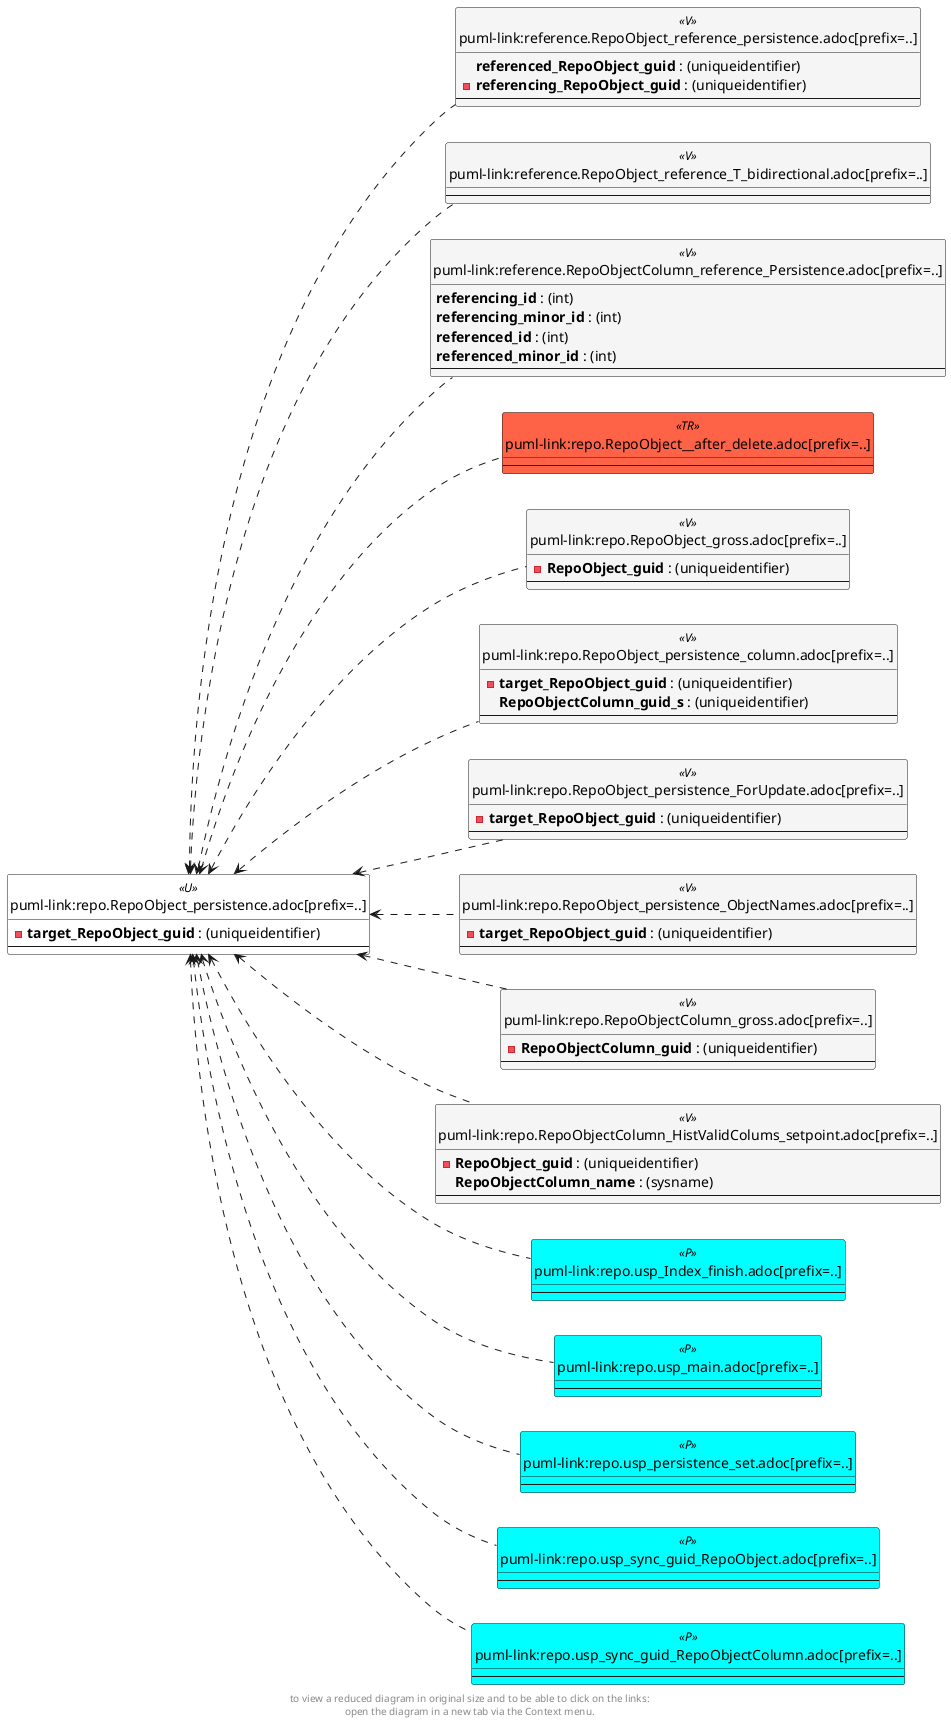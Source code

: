 @startuml
left to right direction
'top to bottom direction
hide circle
'avoide "." issues:
set namespaceSeparator none


skinparam class {
  BackgroundColor White
  BackgroundColor<<FN>> Yellow
  BackgroundColor<<FS>> Yellow
  BackgroundColor<<FT>> LightGray
  BackgroundColor<<IF>> Yellow
  BackgroundColor<<IS>> Yellow
  BackgroundColor<<P>> Aqua
  BackgroundColor<<PC>> Aqua
  BackgroundColor<<SN>> Yellow
  BackgroundColor<<SO>> SlateBlue
  BackgroundColor<<TF>> LightGray
  BackgroundColor<<TR>> Tomato
  BackgroundColor<<U>> White
  BackgroundColor<<V>> WhiteSmoke
  BackgroundColor<<X>> Aqua
}


entity "puml-link:reference.RepoObject_reference_persistence.adoc[prefix=..]" as reference.RepoObject_reference_persistence << V >> {
  **referenced_RepoObject_guid** : (uniqueidentifier)
  - **referencing_RepoObject_guid** : (uniqueidentifier)
  --
}

entity "puml-link:reference.RepoObject_reference_T_bidirectional.adoc[prefix=..]" as reference.RepoObject_reference_T_bidirectional << V >> {
  --
}

entity "puml-link:reference.RepoObjectColumn_reference_Persistence.adoc[prefix=..]" as reference.RepoObjectColumn_reference_Persistence << V >> {
  **referencing_id** : (int)
  **referencing_minor_id** : (int)
  **referenced_id** : (int)
  **referenced_minor_id** : (int)
  --
}

entity "puml-link:repo.RepoObject__after_delete.adoc[prefix=..]" as repo.RepoObject__after_delete << TR >> {
  --
}

entity "puml-link:repo.RepoObject_gross.adoc[prefix=..]" as repo.RepoObject_gross << V >> {
  - **RepoObject_guid** : (uniqueidentifier)
  --
}

entity "puml-link:repo.RepoObject_persistence.adoc[prefix=..]" as repo.RepoObject_persistence << U >> {
  - **target_RepoObject_guid** : (uniqueidentifier)
  --
}

entity "puml-link:repo.RepoObject_persistence_column.adoc[prefix=..]" as repo.RepoObject_persistence_column << V >> {
  - **target_RepoObject_guid** : (uniqueidentifier)
  **RepoObjectColumn_guid_s** : (uniqueidentifier)
  --
}

entity "puml-link:repo.RepoObject_persistence_ForUpdate.adoc[prefix=..]" as repo.RepoObject_persistence_ForUpdate << V >> {
  - **target_RepoObject_guid** : (uniqueidentifier)
  --
}

entity "puml-link:repo.RepoObject_persistence_ObjectNames.adoc[prefix=..]" as repo.RepoObject_persistence_ObjectNames << V >> {
  - **target_RepoObject_guid** : (uniqueidentifier)
  --
}

entity "puml-link:repo.RepoObjectColumn_gross.adoc[prefix=..]" as repo.RepoObjectColumn_gross << V >> {
  - **RepoObjectColumn_guid** : (uniqueidentifier)
  --
}

entity "puml-link:repo.RepoObjectColumn_HistValidColums_setpoint.adoc[prefix=..]" as repo.RepoObjectColumn_HistValidColums_setpoint << V >> {
  - **RepoObject_guid** : (uniqueidentifier)
  **RepoObjectColumn_name** : (sysname)
  --
}

entity "puml-link:repo.usp_Index_finish.adoc[prefix=..]" as repo.usp_Index_finish << P >> {
  --
}

entity "puml-link:repo.usp_main.adoc[prefix=..]" as repo.usp_main << P >> {
  --
}

entity "puml-link:repo.usp_persistence_set.adoc[prefix=..]" as repo.usp_persistence_set << P >> {
  --
}

entity "puml-link:repo.usp_sync_guid_RepoObject.adoc[prefix=..]" as repo.usp_sync_guid_RepoObject << P >> {
  --
}

entity "puml-link:repo.usp_sync_guid_RepoObjectColumn.adoc[prefix=..]" as repo.usp_sync_guid_RepoObjectColumn << P >> {
  --
}

repo.RepoObject_persistence <.. repo.RepoObjectColumn_HistValidColums_setpoint
repo.RepoObject_persistence <.. repo.RepoObjectColumn_gross
repo.RepoObject_persistence <.. repo.RepoObject__after_delete
repo.RepoObject_persistence <.. repo.RepoObject_gross
repo.RepoObject_persistence <.. repo.RepoObject_persistence_ObjectNames
repo.RepoObject_persistence <.. repo.RepoObject_persistence_column
repo.RepoObject_persistence <.. reference.RepoObjectColumn_reference_Persistence
repo.RepoObject_persistence <.. reference.RepoObject_reference_persistence
repo.RepoObject_persistence <.. repo.usp_sync_guid_RepoObject
repo.RepoObject_persistence <.. repo.usp_sync_guid_RepoObjectColumn
repo.RepoObject_persistence <.. repo.usp_persistence_set
repo.RepoObject_persistence <.. repo.usp_main
repo.RepoObject_persistence <.. repo.RepoObject_persistence_ForUpdate
repo.RepoObject_persistence <.. repo.usp_Index_finish
repo.RepoObject_persistence <.. reference.RepoObject_reference_T_bidirectional
footer
to view a reduced diagram in original size and to be able to click on the links:
open the diagram in a new tab via the Context menu.
end footer

@enduml

